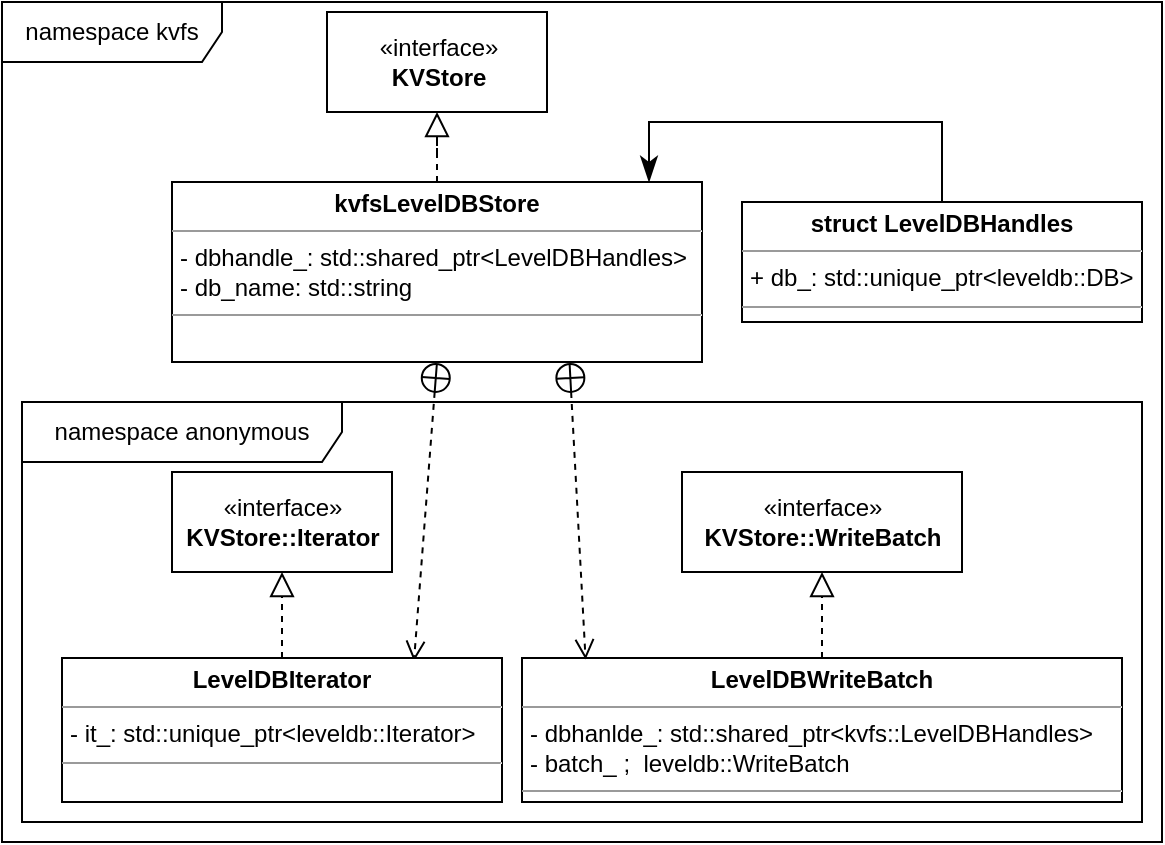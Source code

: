 <mxfile version="10.5.9" type="device"><diagram id="TcNp6KHILBYUIymOTjGw" name="Page-1"><mxGraphModel dx="1074" dy="706" grid="1" gridSize="10" guides="1" tooltips="1" connect="1" arrows="1" fold="1" page="1" pageScale="1" pageWidth="1169" pageHeight="827" math="0" shadow="0"><root><mxCell id="0"/><mxCell id="1" parent="0"/><mxCell id="2Mlt_JDjOxKs3HKT5zxt-2" value="namespace kvfs" style="shape=umlFrame;whiteSpace=wrap;html=1;width=110;height=30;" vertex="1" parent="1"><mxGeometry x="70" y="40" width="580" height="420" as="geometry"/></mxCell><mxCell id="2Mlt_JDjOxKs3HKT5zxt-7" value="namespace anonymous" style="shape=umlFrame;whiteSpace=wrap;html=1;width=160;height=30;" vertex="1" parent="1"><mxGeometry x="80" y="240" width="560" height="210" as="geometry"/></mxCell><mxCell id="2Mlt_JDjOxKs3HKT5zxt-1" value="«interface»&lt;br&gt;&lt;b&gt;KVStore&lt;/b&gt;&lt;br&gt;" style="html=1;" vertex="1" parent="1"><mxGeometry x="232.5" y="45" width="110" height="50" as="geometry"/></mxCell><mxCell id="2Mlt_JDjOxKs3HKT5zxt-4" value="" style="edgeStyle=orthogonalEdgeStyle;rounded=0;orthogonalLoop=1;jettySize=auto;html=1;dashed=1;endArrow=block;endFill=0;endSize=10;" edge="1" parent="1" source="2Mlt_JDjOxKs3HKT5zxt-3" target="2Mlt_JDjOxKs3HKT5zxt-1"><mxGeometry relative="1" as="geometry"/></mxCell><mxCell id="2Mlt_JDjOxKs3HKT5zxt-3" value="&lt;p style=&quot;margin: 0px ; margin-top: 4px ; text-align: center&quot;&gt;&lt;b&gt;kvfsLevelDBStore&lt;/b&gt;&lt;/p&gt;&lt;hr size=&quot;1&quot;&gt;&lt;p style=&quot;margin: 0px ; margin-left: 4px&quot;&gt;- dbhandle_:&amp;nbsp;std::shared_ptr&amp;lt;LevelDBHandles&amp;gt;&lt;/p&gt;&lt;p style=&quot;margin: 0px ; margin-left: 4px&quot;&gt;- db_name:&amp;nbsp;std::string&lt;/p&gt;&lt;hr size=&quot;1&quot;&gt;&lt;p style=&quot;margin: 0px ; margin-left: 4px&quot;&gt;&lt;br&gt;&lt;/p&gt;" style="verticalAlign=top;align=left;overflow=fill;fontSize=12;fontFamily=Helvetica;html=1;" vertex="1" parent="1"><mxGeometry x="155" y="130" width="265" height="90" as="geometry"/></mxCell><mxCell id="2Mlt_JDjOxKs3HKT5zxt-6" value="" style="endArrow=open;startArrow=circlePlus;endFill=0;startFill=0;endSize=8;html=1;dashed=1;exitX=0.5;exitY=1;exitDx=0;exitDy=0;entryX=0.8;entryY=0.022;entryDx=0;entryDy=0;entryPerimeter=0;" edge="1" parent="1" source="2Mlt_JDjOxKs3HKT5zxt-3" target="2Mlt_JDjOxKs3HKT5zxt-10"><mxGeometry width="160" relative="1" as="geometry"><mxPoint x="752.5" y="230" as="sourcePoint"/><mxPoint x="700" y="270.5" as="targetPoint"/><Array as="points"/></mxGeometry></mxCell><mxCell id="2Mlt_JDjOxKs3HKT5zxt-8" value="«interface»&lt;br&gt;&lt;b&gt;KVStore::Iterator&lt;/b&gt;" style="html=1;" vertex="1" parent="1"><mxGeometry x="155" y="275" width="110" height="50" as="geometry"/></mxCell><mxCell id="2Mlt_JDjOxKs3HKT5zxt-9" value="«interface»&lt;br&gt;&lt;b&gt;KVStore::WriteBatch&lt;/b&gt;&lt;br&gt;" style="html=1;" vertex="1" parent="1"><mxGeometry x="410" y="275" width="140" height="50" as="geometry"/></mxCell><mxCell id="2Mlt_JDjOxKs3HKT5zxt-12" value="" style="edgeStyle=orthogonalEdgeStyle;rounded=0;orthogonalLoop=1;jettySize=auto;html=1;dashed=1;endArrow=block;endFill=0;endSize=10;" edge="1" parent="1" source="2Mlt_JDjOxKs3HKT5zxt-10" target="2Mlt_JDjOxKs3HKT5zxt-8"><mxGeometry relative="1" as="geometry"/></mxCell><mxCell id="2Mlt_JDjOxKs3HKT5zxt-10" value="&lt;p style=&quot;margin: 0px ; margin-top: 4px ; text-align: center&quot;&gt;&lt;b&gt;LevelDBIterator&lt;/b&gt;&lt;/p&gt;&lt;hr size=&quot;1&quot;&gt;&lt;p style=&quot;margin: 0px ; margin-left: 4px&quot;&gt;- it_:&amp;nbsp;std::unique_ptr&amp;lt;leveldb::Iterator&amp;gt;&lt;/p&gt;&lt;hr size=&quot;1&quot;&gt;&lt;p style=&quot;margin: 0px ; margin-left: 4px&quot;&gt;&lt;br&gt;&lt;/p&gt;" style="verticalAlign=top;align=left;overflow=fill;fontSize=12;fontFamily=Helvetica;html=1;" vertex="1" parent="1"><mxGeometry x="100" y="368" width="220" height="72" as="geometry"/></mxCell><mxCell id="2Mlt_JDjOxKs3HKT5zxt-13" value="" style="edgeStyle=orthogonalEdgeStyle;rounded=0;orthogonalLoop=1;jettySize=auto;html=1;dashed=1;endArrow=block;endFill=0;endSize=10;" edge="1" parent="1" source="2Mlt_JDjOxKs3HKT5zxt-11" target="2Mlt_JDjOxKs3HKT5zxt-9"><mxGeometry relative="1" as="geometry"/></mxCell><mxCell id="2Mlt_JDjOxKs3HKT5zxt-11" value="&lt;p style=&quot;margin: 0px ; margin-top: 4px ; text-align: center&quot;&gt;&lt;b&gt;LevelDBWriteBatch&lt;/b&gt;&lt;/p&gt;&lt;hr size=&quot;1&quot;&gt;&lt;p style=&quot;margin: 0px ; margin-left: 4px&quot;&gt;- dbhanlde_: std::shared_ptr&amp;lt;kvfs::LevelDBHandles&amp;gt;&lt;/p&gt;&lt;p style=&quot;margin: 0px ; margin-left: 4px&quot;&gt;- batch_ ;&amp;nbsp;&amp;nbsp;leveldb::WriteBatch&lt;/p&gt;&lt;hr size=&quot;1&quot;&gt;&lt;p style=&quot;margin: 0px ; margin-left: 4px&quot;&gt;&lt;br&gt;&lt;/p&gt;" style="verticalAlign=top;align=left;overflow=fill;fontSize=12;fontFamily=Helvetica;html=1;" vertex="1" parent="1"><mxGeometry x="330" y="368" width="300" height="72" as="geometry"/></mxCell><mxCell id="2Mlt_JDjOxKs3HKT5zxt-14" value="" style="endArrow=open;startArrow=circlePlus;endFill=0;startFill=0;endSize=8;html=1;dashed=1;exitX=0.75;exitY=1;exitDx=0;exitDy=0;entryX=0.106;entryY=0.011;entryDx=0;entryDy=0;entryPerimeter=0;" edge="1" parent="1" source="2Mlt_JDjOxKs3HKT5zxt-3" target="2Mlt_JDjOxKs3HKT5zxt-11"><mxGeometry width="160" relative="1" as="geometry"><mxPoint x="60" y="570" as="sourcePoint"/><mxPoint x="220" y="570" as="targetPoint"/></mxGeometry></mxCell><mxCell id="2Mlt_JDjOxKs3HKT5zxt-17" style="edgeStyle=orthogonalEdgeStyle;rounded=0;orthogonalLoop=1;jettySize=auto;html=1;exitX=0.5;exitY=0;exitDx=0;exitDy=0;entryX=0.9;entryY=0;entryDx=0;entryDy=0;entryPerimeter=0;endArrow=classicThin;endFill=1;endSize=10;" edge="1" parent="1" source="2Mlt_JDjOxKs3HKT5zxt-16" target="2Mlt_JDjOxKs3HKT5zxt-3"><mxGeometry relative="1" as="geometry"><Array as="points"><mxPoint x="540" y="100"/><mxPoint x="394" y="100"/></Array></mxGeometry></mxCell><mxCell id="2Mlt_JDjOxKs3HKT5zxt-16" value="&lt;p style=&quot;margin: 0px ; margin-top: 4px ; text-align: center&quot;&gt;&lt;b&gt;struct LevelDBHandles&lt;/b&gt;&lt;/p&gt;&lt;hr size=&quot;1&quot;&gt;&lt;p style=&quot;margin: 0px ; margin-left: 4px&quot;&gt;+ db_:&amp;nbsp;std::unique_ptr&amp;lt;leveldb::DB&amp;gt;&amp;nbsp;&lt;/p&gt;&lt;hr size=&quot;1&quot;&gt;&lt;p style=&quot;margin: 0px ; margin-left: 4px&quot;&gt;&lt;br&gt;&lt;/p&gt;" style="verticalAlign=top;align=left;overflow=fill;fontSize=12;fontFamily=Helvetica;html=1;" vertex="1" parent="1"><mxGeometry x="440" y="140" width="200" height="60" as="geometry"/></mxCell></root></mxGraphModel></diagram></mxfile>
